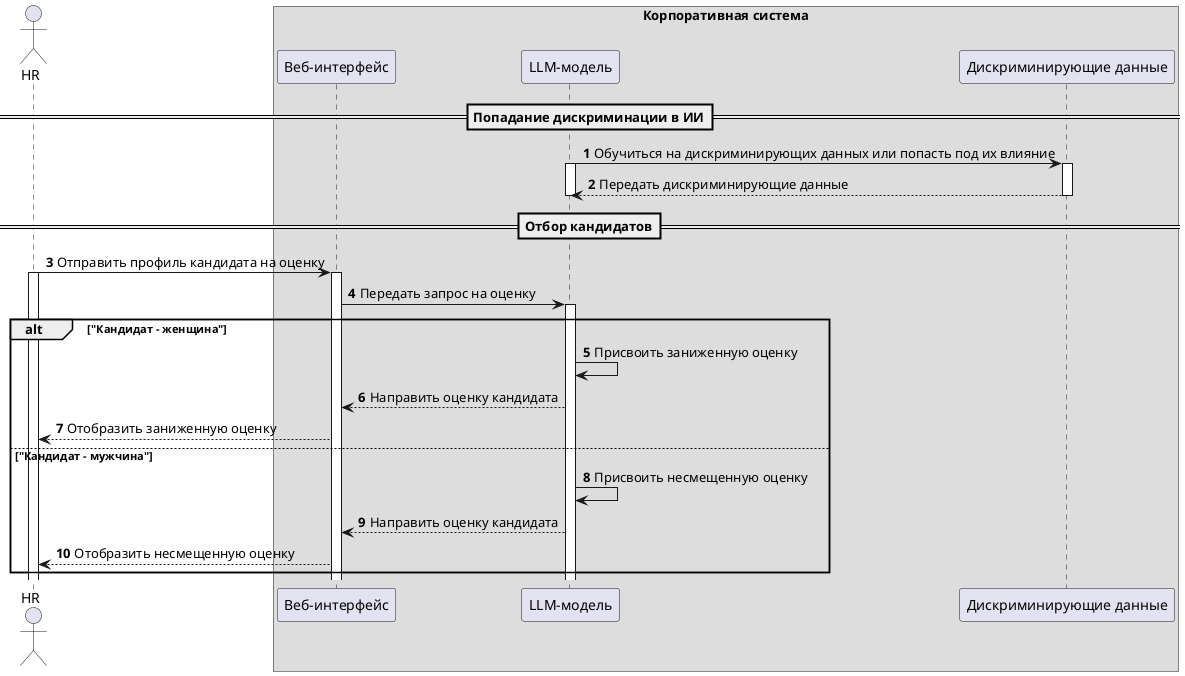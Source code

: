 @startuml discrimination-attack
autonumber
Actor "HR" as HR
box "Корпоративная система" 
Participant "Веб-интерфейс" as Web
Participant "LLM-модель" as LLM
Participant "Дискриминирующие данные" as Statistics
end box
==Попадание дискриминации в ИИ==
LLM -> Statistics++: Обучиться на дискриминирующих данных или попасть под их влияние
activate LLM
Statistics --> LLM: Передать дискриминирующие данные
deactivate Statistics
deactivate LLM
==Отбор кандидатов==
HR -> Web++: Отправить профиль кандидата на оценку
activate HR
Web -> LLM++: Передать запрос на оценку
alt "Кандидат - женщина"
LLM -> LLM: Присвоить заниженную оценку
LLM --> Web: Направить оценку кандидата
Web --> HR: Отобразить заниженную оценку
else "Кандидат - мужчина"
LLM -> LLM: Присвоить несмещенную оценку
LLM --> Web: Направить оценку кандидата
Web --> HR: Отобразить несмещенную оценку
end
@enduml